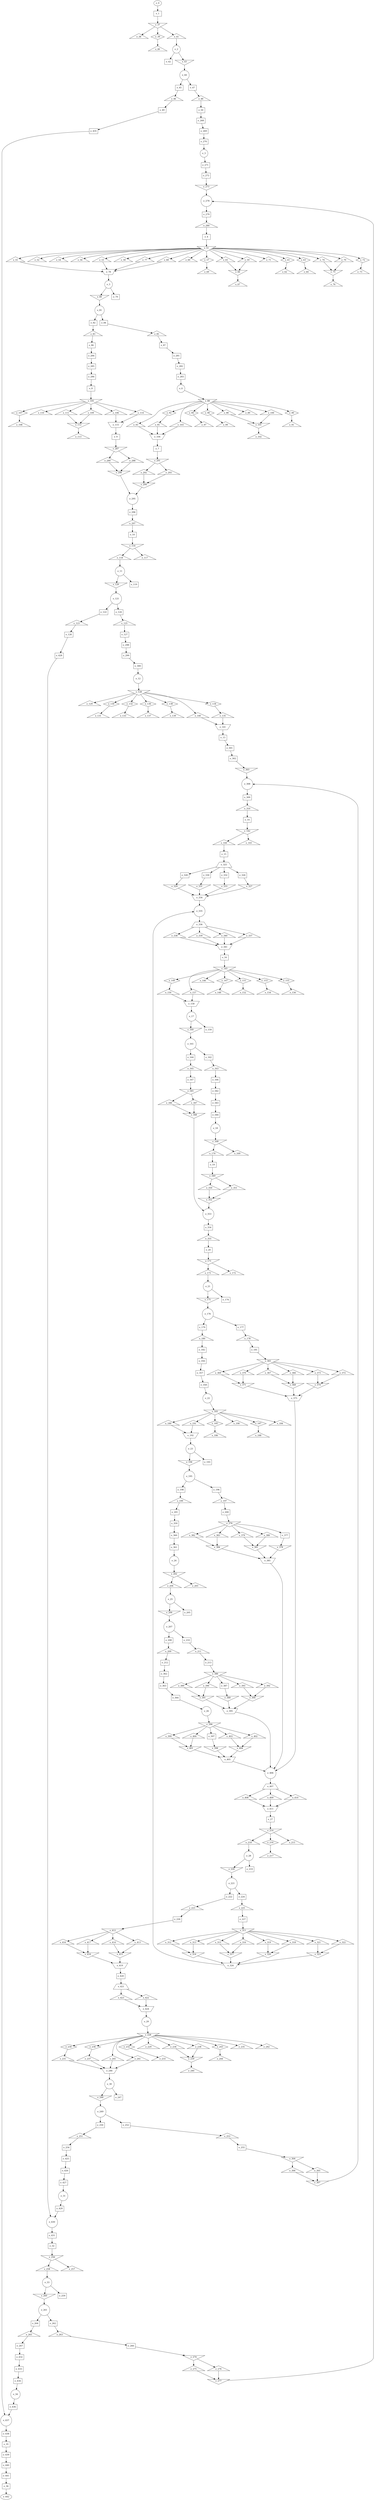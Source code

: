 digraph control_path {
  e_0: entry_node : n ;
  e_1 [shape = dot];
  e_2 [shape = circle];
  e_3 [shape = circle];
  e_4 [shape = dot];
  e_5 [shape = circle];
  e_6 [shape = circle];
  e_7 [shape = dot];
  e_8 [shape = dot];
  e_9 [shape = dot];
  e_10 [shape = dot];
  e_11 [shape = circle];
  e_12 [shape = circle];
  e_13 [shape = dot];
  e_14 [shape = dot];
  e_15 [shape = dot];
  e_16 [shape = dot];
  e_17 [shape = circle];
  e_18 [shape = circle];
  e_19 [shape = dot];
  e_20 [shape = dot];
  e_21 [shape = circle];
  e_22 [shape = circle];
  e_23 [shape = circle];
  e_24 [shape = circle];
  e_25 [shape = circle];
  e_26 [shape = circle];
  e_27 [shape = dot];
  e_28 [shape = circle];
  e_29 [shape = circle];
  e_30 [shape = circle];
  e_31 [shape = circle];
  e_32 [shape = dot];
  e_33 [shape = circle];
  e_34 [shape = circle];
  e_35 [shape = dot];
  e_36 [shape = dot];
  e_37 [shape = invtriangle];
  e_38 [shape = triangle];
  e_39 [shape = diamond];
  e_40 [shape = triangle];
  e_41 [shape = triangle];
  e_42 [shape = dot];
  e_43 [shape = invtriangle];
  e_44 [shape = circle];
  e_45 [shape = dot];
  e_46 [shape = triangle];
  e_47 [shape = dot];
  e_48 [shape = triangle];
  e_49 [shape = dot];
  e_50 [shape = dot];
  e_51 [shape = invtriangle];
  e_52 [shape = triangle];
  e_53 [shape = triangle];
  e_54 [shape = triangle];
  e_55 [shape = triangle];
  e_56 [shape = triangle];
  e_57 [shape = diamond];
  e_58 [shape = triangle];
  e_59 [shape = triangle];
  e_60 [shape = triangle];
  e_61 [shape = diamond];
  e_62 [shape = triangle];
  e_63 [shape = diamond];
  e_64 [shape = triangle];
  e_65 [shape = triangle];
  e_66 [shape = invtriangle];
  e_67 [shape = triangle];
  e_68 [shape = triangle];
  e_69 [shape = triangle];
  e_70 [shape = triangle];
  e_71 [shape = triangle];
  e_72 [shape = diamond];
  e_73 [shape = triangle];
  e_74 [shape = triangle];
  e_75 [shape = invtriangle];
  e_76 [shape = triangle];
  e_77 [shape = triangle];
  e_78 [shape = invtrapezium];
  e_79 [shape = dot];
  e_80 [shape = invtriangle];
  e_81 [shape = circle];
  e_82 [shape = dot];
  e_83 [shape = triangle];
  e_84 [shape = dot];
  e_85 [shape = triangle];
  e_86 [shape = dot];
  e_87 [shape = dot];
  e_88 [shape = invtriangle];
  e_89 [shape = triangle];
  e_90 [shape = diamond];
  e_91 [shape = triangle];
  e_92 [shape = diamond];
  e_93 [shape = triangle];
  e_94 [shape = diamond];
  e_95 [shape = triangle];
  e_96 [shape = diamond];
  e_97 [shape = triangle];
  e_98 [shape = triangle];
  e_99 [shape = triangle];
  e_100 [shape = triangle];
  e_101 [shape = invtriangle];
  e_102 [shape = triangle];
  e_103 [shape = triangle];
  e_104 [shape = invtrapezium];
  e_105 [shape = invtriangle];
  e_106 [shape = triangle];
  e_107 [shape = diamond];
  e_108 [shape = triangle];
  e_109 [shape = triangle];
  e_110 [shape = triangle];
  e_111 [shape = triangle];
  e_112 [shape = invtriangle];
  e_113 [shape = triangle];
  e_114 [shape = triangle];
  e_115 [shape = invtrapezium];
  e_116 [shape = invtriangle];
  e_117 [shape = triangle];
  e_118 [shape = triangle];
  e_119 [shape = dot];
  e_120 [shape = invtriangle];
  e_121 [shape = circle];
  e_122 [shape = dot];
  e_123 [shape = triangle];
  e_124 [shape = dot];
  e_125 [shape = triangle];
  e_126 [shape = dot];
  e_127 [shape = dot];
  e_128 [shape = invtriangle];
  e_129 [shape = triangle];
  e_130 [shape = diamond];
  e_131 [shape = triangle];
  e_132 [shape = diamond];
  e_133 [shape = triangle];
  e_134 [shape = diamond];
  e_135 [shape = triangle];
  e_136 [shape = diamond];
  e_137 [shape = triangle];
  e_138 [shape = diamond];
  e_139 [shape = triangle];
  e_140 [shape = triangle];
  e_141 [shape = invtrapezium];
  e_142 [shape = invtriangle];
  e_143 [shape = triangle];
  e_144 [shape = triangle];
  e_145 [shape = invtriangle];
  e_146 [shape = triangle];
  e_147 [shape = diamond];
  e_148 [shape = triangle];
  e_149 [shape = diamond];
  e_150 [shape = triangle];
  e_151 [shape = diamond];
  e_152 [shape = triangle];
  e_153 [shape = diamond];
  e_154 [shape = triangle];
  e_155 [shape = diamond];
  e_156 [shape = triangle];
  e_157 [shape = triangle];
  e_158 [shape = invtrapezium];
  e_159 [shape = dot];
  e_160 [shape = invtriangle];
  e_161 [shape = circle];
  e_162 [shape = dot];
  e_163 [shape = triangle];
  e_164 [shape = dot];
  e_165 [shape = triangle];
  e_166 [shape = dot];
  e_167 [shape = dot];
  e_168 [shape = invtriangle];
  e_169 [shape = triangle];
  e_170 [shape = triangle];
  e_171 [shape = invtriangle];
  e_172 [shape = triangle];
  e_173 [shape = triangle];
  e_174 [shape = dot];
  e_175 [shape = invtriangle];
  e_176 [shape = circle];
  e_177 [shape = dot];
  e_178 [shape = triangle];
  e_179 [shape = dot];
  e_180 [shape = triangle];
  e_181 [shape = dot];
  e_182 [shape = dot];
  e_183 [shape = invtriangle];
  e_184 [shape = triangle];
  e_185 [shape = diamond];
  e_186 [shape = triangle];
  e_187 [shape = diamond];
  e_188 [shape = triangle];
  e_189 [shape = triangle];
  e_190 [shape = triangle];
  e_191 [shape = triangle];
  e_192 [shape = invtrapezium];
  e_193 [shape = dot];
  e_194 [shape = invtriangle];
  e_195 [shape = circle];
  e_196 [shape = dot];
  e_197 [shape = triangle];
  e_198 [shape = dot];
  e_199 [shape = triangle];
  e_200 [shape = dot];
  e_201 [shape = dot];
  e_202 [shape = invtriangle];
  e_203 [shape = triangle];
  e_204 [shape = triangle];
  e_205 [shape = dot];
  e_206 [shape = invtriangle];
  e_207 [shape = circle];
  e_208 [shape = dot];
  e_209 [shape = triangle];
  e_210 [shape = dot];
  e_211 [shape = triangle];
  e_212 [shape = dot];
  e_213 [shape = dot];
  e_214 [shape = invtriangle];
  e_215 [shape = triangle];
  e_216 [shape = diamond];
  e_217 [shape = triangle];
  e_218 [shape = triangle];
  e_219 [shape = dot];
  e_220 [shape = invtriangle];
  e_221 [shape = circle];
  e_222 [shape = dot];
  e_223 [shape = triangle];
  e_224 [shape = dot];
  e_225 [shape = triangle];
  e_226 [shape = dot];
  e_227 [shape = dot];
  e_228 [shape = invtriangle];
  e_229 [shape = triangle];
  e_230 [shape = diamond];
  e_231 [shape = triangle];
  e_232 [shape = diamond];
  e_233 [shape = triangle];
  e_234 [shape = triangle];
  e_235 [shape = triangle];
  e_236 [shape = diamond];
  e_237 [shape = triangle];
  e_238 [shape = triangle];
  e_239 [shape = invtriangle];
  e_240 [shape = triangle];
  e_241 [shape = triangle];
  e_242 [shape = triangle];
  e_243 [shape = diamond];
  e_244 [shape = triangle];
  e_245 [shape = triangle];
  e_246 [shape = invtrapezium];
  e_247 [shape = dot];
  e_248 [shape = invtriangle];
  e_249 [shape = circle];
  e_250 [shape = dot];
  e_251 [shape = triangle];
  e_252 [shape = dot];
  e_253 [shape = triangle];
  e_254 [shape = dot];
  e_255 [shape = dot];
  e_256 [shape = invtriangle];
  e_257 [shape = triangle];
  e_258 [shape = triangle];
  e_259 [shape = dot];
  e_260 [shape = invtriangle];
  e_261 [shape = circle];
  e_262 [shape = dot];
  e_263 [shape = triangle];
  e_264 [shape = dot];
  e_265 [shape = triangle];
  e_266 [shape = dot];
  e_267 [shape = dot];
  e_268 [shape = dot];
  e_269 [shape = dot];
  e_270 [shape = dot];
  e_271 [shape = dot];
  e_272 [shape = dot];
  e_273 [shape = invtriangle];
  e_274 [shape = invtriangle];
  e_275 [shape = triangle];
  e_276 [shape = triangle];
  e_277 [shape = invtriangle];
  e_278 [shape = circle];
  e_279 [shape = dot];
  e_280 [shape = triangle];
  e_281 [shape = dot];
  e_282 [shape = dot];
  e_283 [shape = dot];
  e_284 [shape = dot];
  e_285 [shape = dot];
  e_286 [shape = dot];
  e_287 [shape = invtriangle];
  e_288 [shape = triangle];
  e_289 [shape = triangle];
  e_290 [shape = invtriangle];
  e_291 [shape = invtriangle];
  e_292 [shape = triangle];
  e_293 [shape = triangle];
  e_294 [shape = invtriangle];
  e_295 [shape = circle];
  e_296 [shape = dot];
  e_297 [shape = triangle];
  e_298 [shape = dot];
  e_299 [shape = dot];
  e_300 [shape = dot];
  e_301 [shape = dot];
  e_302 [shape = dot];
  e_303 [shape = invtriangle];
  e_304 [shape = invtriangle];
  e_305 [shape = triangle];
  e_306 [shape = triangle];
  e_307 [shape = invtriangle];
  e_308 [shape = circle];
  e_309 [shape = dot];
  e_310 [shape = triangle];
  e_311 [shape = invtriangle];
  e_312 [shape = triangle];
  e_313 [shape = triangle];
  e_314 [shape = invtriangle];
  e_315 [shape = triangle];
  e_316 [shape = triangle];
  e_317 [shape = invtriangle];
  e_318 [shape = triangle];
  e_319 [shape = triangle];
  e_320 [shape = invtriangle];
  e_321 [shape = triangle];
  e_322 [shape = triangle];
  e_323 [shape = invtriangle];
  e_324 [shape = invtrapezium];
  e_325 [shape = trapezium];
  e_326 [shape = dot];
  e_327 [shape = invtriangle];
  e_328 [shape = dot];
  e_329 [shape = invtriangle];
  e_330 [shape = dot];
  e_331 [shape = invtriangle];
  e_332 [shape = dot];
  e_333 [shape = invtriangle];
  e_334 [shape = invtrapezium];
  e_335 [shape = circle];
  e_336 [shape = trapezium];
  e_337 [shape = triangle];
  e_338 [shape = triangle];
  e_339 [shape = triangle];
  e_340 [shape = triangle];
  e_341 [shape = invtrapezium];
  e_342 [shape = dot];
  e_343 [shape = dot];
  e_344 [shape = dot];
  e_345 [shape = invtriangle];
  e_346 [shape = triangle];
  e_347 [shape = triangle];
  e_348 [shape = invtriangle];
  e_349 [shape = invtriangle];
  e_350 [shape = triangle];
  e_351 [shape = triangle];
  e_352 [shape = invtriangle];
  e_353 [shape = circle];
  e_354 [shape = dot];
  e_355 [shape = triangle];
  e_356 [shape = dot];
  e_357 [shape = dot];
  e_358 [shape = dot];
  e_359 [shape = dot];
  e_360 [shape = dot];
  e_361 [shape = dot];
  e_362 [shape = dot];
  e_363 [shape = dot];
  e_364 [shape = dot];
  e_365 [shape = invtriangle];
  e_366 [shape = triangle];
  e_367 [shape = triangle];
  e_368 [shape = invtriangle];
  e_369 [shape = triangle];
  e_370 [shape = triangle];
  e_371 [shape = invtriangle];
  e_372 [shape = triangle];
  e_373 [shape = triangle];
  e_374 [shape = invtriangle];
  e_375 [shape = invtrapezium];
  e_376 [shape = invtriangle];
  e_377 [shape = dot];
  e_378 [shape = invtriangle];
  e_379 [shape = triangle];
  e_380 [shape = triangle];
  e_381 [shape = invtriangle];
  e_382 [shape = triangle];
  e_383 [shape = triangle];
  e_384 [shape = invtriangle];
  e_385 [shape = invtrapezium];
  e_386 [shape = invtriangle];
  e_387 [shape = dot];
  e_388 [shape = invtriangle];
  e_389 [shape = triangle];
  e_390 [shape = triangle];
  e_391 [shape = invtriangle];
  e_392 [shape = triangle];
  e_393 [shape = triangle];
  e_394 [shape = invtriangle];
  e_395 [shape = invtrapezium];
  e_396 [shape = invtriangle];
  e_397 [shape = dot];
  e_398 [shape = invtriangle];
  e_399 [shape = triangle];
  e_400 [shape = triangle];
  e_401 [shape = invtriangle];
  e_402 [shape = triangle];
  e_403 [shape = triangle];
  e_404 [shape = invtriangle];
  e_405 [shape = invtrapezium];
  e_406 [shape = circle];
  e_407 [shape = trapezium];
  e_408 [shape = triangle];
  e_409 [shape = triangle];
  e_410 [shape = triangle];
  e_411 [shape = invtrapezium];
  e_412 [shape = invtriangle];
  e_413 [shape = triangle];
  e_414 [shape = triangle];
  e_415 [shape = invtriangle];
  e_416 [shape = triangle];
  e_417 [shape = triangle];
  e_418 [shape = invtriangle];
  e_419 [shape = invtrapezium];
  e_420 [shape = dot];
  e_421 [shape = trapezium];
  e_422 [shape = triangle];
  e_423 [shape = triangle];
  e_424 [shape = invtrapezium];
  e_425 [shape = dot];
  e_426 [shape = dot];
  e_427 [shape = dot];
  e_428 [shape = dot];
  e_429 [shape = dot];
  e_430 [shape = circle];
  e_431 [shape = dot];
  e_432 [shape = dot];
  e_433 [shape = dot];
  e_434 [shape = dot];
  e_435 [shape = dot];
  e_436 [shape = dot];
  e_437 [shape = circle];
  e_438 [shape = dot];
  e_439 [shape = dot];
  e_440 [shape = dot];
  e_441 [shape = dot];
  e_442: exit_node : s ;
  e_0 -> e_1;
  e_41 -> e_2;
  e_270 -> e_3;
  e_280 -> e_4;
  e_78 -> e_5;
  e_283 -> e_6;
  e_104 -> e_7;
  e_286 -> e_8;
  e_115 -> e_9;
  e_297 -> e_10;
  e_118 -> e_11;
  e_300 -> e_12;
  e_141 -> e_13;
  e_310 -> e_14;
  e_144 -> e_15;
  e_341 -> e_16;
  e_158 -> e_17;
  e_344 -> e_18;
  e_170 -> e_19;
  e_355 -> e_20;
  e_173 -> e_21;
  e_358 -> e_22;
  e_192 -> e_23;
  e_361 -> e_24;
  e_204 -> e_25;
  e_364 -> e_26;
  e_411 -> e_27;
  e_218 -> e_28;
  e_424 -> e_29;
  e_246 -> e_30;
  e_427 -> e_31;
  e_431 -> e_32;
  e_258 -> e_33;
  e_434 -> e_34;
  e_438 -> e_35;
  e_441 -> e_36;
  e_1 -> e_37;
  e_37 -> e_38;
  e_37 -> e_39;
  e_39 -> e_40;
  e_37 -> e_41;
  e_2 -> e_42;
  e_2 -> e_43;
  e_43 -> e_44;
  e_44 -> e_45;
  e_45 -> e_46;
  e_44 -> e_47;
  e_47 -> e_48;
  e_46 -> e_49;
  e_48 -> e_50;
  e_4 -> e_51;
  e_51 -> e_52;
  e_51 -> e_53;
  e_51 -> e_54;
  e_51 -> e_55;
  e_51 -> e_56;
  e_51 -> e_57;
  e_51 -> e_58;
  e_51 -> e_59;
  e_51 -> e_60;
  e_51 -> e_61;
  e_61 -> e_62;
  e_51 -> e_63;
  e_63 -> e_64;
  e_51 -> e_65;
  e_59 -> e_66;
  e_65 -> e_66;
  e_66 -> e_67;
  e_51 -> e_68;
  e_57 -> e_69;
  e_51 -> e_70;
  e_51 -> e_71;
  e_51 -> e_72;
  e_72 -> e_73;
  e_51 -> e_74;
  e_70 -> e_75;
  e_74 -> e_75;
  e_75 -> e_76;
  e_51 -> e_77;
  e_53 -> e_78;
  e_55 -> e_78;
  e_68 -> e_78;
  e_77 -> e_78;
  e_5 -> e_79;
  e_5 -> e_80;
  e_80 -> e_81;
  e_81 -> e_82;
  e_82 -> e_83;
  e_81 -> e_84;
  e_84 -> e_85;
  e_83 -> e_86;
  e_85 -> e_87;
  e_6 -> e_88;
  e_88 -> e_89;
  e_88 -> e_90;
  e_90 -> e_91;
  e_88 -> e_92;
  e_88 -> e_93;
  e_88 -> e_94;
  e_92 -> e_95;
  e_88 -> e_96;
  e_94 -> e_97;
  e_88 -> e_98;
  e_96 -> e_99;
  e_88 -> e_100;
  e_98 -> e_101;
  e_100 -> e_101;
  e_101 -> e_102;
  e_88 -> e_103;
  e_93 -> e_104;
  e_95 -> e_104;
  e_103 -> e_104;
  e_8 -> e_105;
  e_105 -> e_106;
  e_105 -> e_107;
  e_107 -> e_108;
  e_105 -> e_109;
  e_105 -> e_110;
  e_105 -> e_111;
  e_109 -> e_112;
  e_111 -> e_112;
  e_112 -> e_113;
  e_105 -> e_114;
  e_106 -> e_115;
  e_114 -> e_115;
  e_10 -> e_116;
  e_116 -> e_117;
  e_116 -> e_118;
  e_11 -> e_119;
  e_11 -> e_120;
  e_120 -> e_121;
  e_121 -> e_122;
  e_122 -> e_123;
  e_121 -> e_124;
  e_124 -> e_125;
  e_123 -> e_126;
  e_125 -> e_127;
  e_12 -> e_128;
  e_128 -> e_129;
  e_128 -> e_130;
  e_130 -> e_131;
  e_128 -> e_132;
  e_132 -> e_133;
  e_128 -> e_134;
  e_134 -> e_135;
  e_128 -> e_136;
  e_136 -> e_137;
  e_128 -> e_138;
  e_138 -> e_139;
  e_128 -> e_140;
  e_135 -> e_141;
  e_140 -> e_141;
  e_14 -> e_142;
  e_142 -> e_143;
  e_142 -> e_144;
  e_16 -> e_145;
  e_145 -> e_146;
  e_145 -> e_147;
  e_147 -> e_148;
  e_145 -> e_149;
  e_149 -> e_150;
  e_145 -> e_151;
  e_151 -> e_152;
  e_145 -> e_153;
  e_153 -> e_154;
  e_145 -> e_155;
  e_155 -> e_156;
  e_145 -> e_157;
  e_150 -> e_158;
  e_157 -> e_158;
  e_17 -> e_159;
  e_17 -> e_160;
  e_160 -> e_161;
  e_161 -> e_162;
  e_162 -> e_163;
  e_161 -> e_164;
  e_164 -> e_165;
  e_163 -> e_166;
  e_165 -> e_167;
  e_18 -> e_168;
  e_168 -> e_169;
  e_168 -> e_170;
  e_20 -> e_171;
  e_171 -> e_172;
  e_171 -> e_173;
  e_21 -> e_174;
  e_21 -> e_175;
  e_175 -> e_176;
  e_176 -> e_177;
  e_177 -> e_178;
  e_176 -> e_179;
  e_179 -> e_180;
  e_178 -> e_181;
  e_180 -> e_182;
  e_22 -> e_183;
  e_183 -> e_184;
  e_183 -> e_185;
  e_185 -> e_186;
  e_183 -> e_187;
  e_187 -> e_188;
  e_183 -> e_189;
  e_183 -> e_190;
  e_183 -> e_191;
  e_189 -> e_192;
  e_191 -> e_192;
  e_23 -> e_193;
  e_23 -> e_194;
  e_194 -> e_195;
  e_195 -> e_196;
  e_196 -> e_197;
  e_195 -> e_198;
  e_198 -> e_199;
  e_197 -> e_200;
  e_199 -> e_201;
  e_24 -> e_202;
  e_202 -> e_203;
  e_202 -> e_204;
  e_25 -> e_205;
  e_25 -> e_206;
  e_206 -> e_207;
  e_207 -> e_208;
  e_208 -> e_209;
  e_207 -> e_210;
  e_210 -> e_211;
  e_209 -> e_212;
  e_211 -> e_213;
  e_27 -> e_214;
  e_214 -> e_215;
  e_214 -> e_216;
  e_216 -> e_217;
  e_214 -> e_218;
  e_28 -> e_219;
  e_28 -> e_220;
  e_220 -> e_221;
  e_221 -> e_222;
  e_222 -> e_223;
  e_221 -> e_224;
  e_224 -> e_225;
  e_223 -> e_226;
  e_225 -> e_227;
  e_29 -> e_228;
  e_228 -> e_229;
  e_228 -> e_230;
  e_230 -> e_231;
  e_228 -> e_232;
  e_232 -> e_233;
  e_228 -> e_234;
  e_228 -> e_235;
  e_228 -> e_236;
  e_236 -> e_237;
  e_228 -> e_238;
  e_234 -> e_239;
  e_238 -> e_239;
  e_239 -> e_240;
  e_228 -> e_241;
  e_228 -> e_242;
  e_228 -> e_243;
  e_243 -> e_244;
  e_228 -> e_245;
  e_231 -> e_246;
  e_237 -> e_246;
  e_241 -> e_246;
  e_245 -> e_246;
  e_30 -> e_247;
  e_30 -> e_248;
  e_248 -> e_249;
  e_249 -> e_250;
  e_250 -> e_251;
  e_249 -> e_252;
  e_252 -> e_253;
  e_251 -> e_254;
  e_253 -> e_255;
  e_32 -> e_256;
  e_256 -> e_257;
  e_256 -> e_258;
  e_33 -> e_259;
  e_33 -> e_260;
  e_260 -> e_261;
  e_261 -> e_262;
  e_262 -> e_263;
  e_261 -> e_264;
  e_264 -> e_265;
  e_263 -> e_266;
  e_265 -> e_267;
  e_50 -> e_268;
  e_268 -> e_269;
  e_269 -> e_270;
  e_3 -> e_271;
  e_271 -> e_272;
  e_272 -> e_273;
  e_266 -> e_274;
  e_274 -> e_275;
  e_274 -> e_276;
  e_275 -> e_277;
  e_276 -> e_277;
  e_273 -> e_278;
  e_277 -> e_278;
  e_278 -> e_279;
  e_279 -> e_280;
  e_87 -> e_281;
  e_281 -> e_282;
  e_282 -> e_283;
  e_86 -> e_284;
  e_284 -> e_285;
  e_285 -> e_286;
  e_9 -> e_287;
  e_287 -> e_288;
  e_287 -> e_289;
  e_288 -> e_290;
  e_289 -> e_290;
  e_7 -> e_291;
  e_291 -> e_292;
  e_291 -> e_293;
  e_292 -> e_294;
  e_293 -> e_294;
  e_290 -> e_295;
  e_294 -> e_295;
  e_295 -> e_296;
  e_296 -> e_297;
  e_127 -> e_298;
  e_298 -> e_299;
  e_299 -> e_300;
  e_13 -> e_301;
  e_301 -> e_302;
  e_302 -> e_303;
  e_255 -> e_304;
  e_304 -> e_305;
  e_304 -> e_306;
  e_305 -> e_307;
  e_306 -> e_307;
  e_303 -> e_308;
  e_307 -> e_308;
  e_308 -> e_309;
  e_309 -> e_310;
  e_227 -> e_311;
  e_311 -> e_312;
  e_311 -> e_313;
  e_312 -> e_314;
  e_313 -> e_314;
  e_311 -> e_315;
  e_311 -> e_316;
  e_315 -> e_317;
  e_316 -> e_317;
  e_311 -> e_318;
  e_311 -> e_319;
  e_318 -> e_320;
  e_319 -> e_320;
  e_311 -> e_321;
  e_311 -> e_322;
  e_321 -> e_323;
  e_322 -> e_323;
  e_314 -> e_324;
  e_317 -> e_324;
  e_320 -> e_324;
  e_323 -> e_324;
  e_15 -> e_325;
  e_325 -> e_326;
  e_326 -> e_327;
  e_325 -> e_328;
  e_328 -> e_329;
  e_325 -> e_330;
  e_330 -> e_331;
  e_325 -> e_332;
  e_332 -> e_333;
  e_327 -> e_334;
  e_329 -> e_334;
  e_331 -> e_334;
  e_333 -> e_334;
  e_324 -> e_335;
  e_334 -> e_335;
  e_335 -> e_336;
  e_336 -> e_337;
  e_336 -> e_338;
  e_336 -> e_339;
  e_336 -> e_340;
  e_337 -> e_341;
  e_338 -> e_341;
  e_339 -> e_341;
  e_340 -> e_341;
  e_166 -> e_342;
  e_342 -> e_343;
  e_343 -> e_344;
  e_167 -> e_345;
  e_345 -> e_346;
  e_345 -> e_347;
  e_346 -> e_348;
  e_347 -> e_348;
  e_19 -> e_349;
  e_349 -> e_350;
  e_349 -> e_351;
  e_350 -> e_352;
  e_351 -> e_352;
  e_348 -> e_353;
  e_352 -> e_353;
  e_353 -> e_354;
  e_354 -> e_355;
  e_182 -> e_356;
  e_356 -> e_357;
  e_357 -> e_358;
  e_201 -> e_359;
  e_359 -> e_360;
  e_360 -> e_361;
  e_212 -> e_362;
  e_362 -> e_363;
  e_363 -> e_364;
  e_181 -> e_365;
  e_365 -> e_366;
  e_365 -> e_367;
  e_366 -> e_368;
  e_367 -> e_368;
  e_365 -> e_369;
  e_365 -> e_370;
  e_369 -> e_371;
  e_370 -> e_371;
  e_365 -> e_372;
  e_365 -> e_373;
  e_372 -> e_374;
  e_373 -> e_374;
  e_368 -> e_375;
  e_371 -> e_375;
  e_374 -> e_375;
  e_200 -> e_376;
  e_376 -> e_377;
  e_377 -> e_378;
  e_376 -> e_379;
  e_376 -> e_380;
  e_379 -> e_381;
  e_380 -> e_381;
  e_376 -> e_382;
  e_376 -> e_383;
  e_382 -> e_384;
  e_383 -> e_384;
  e_378 -> e_385;
  e_381 -> e_385;
  e_384 -> e_385;
  e_213 -> e_386;
  e_386 -> e_387;
  e_387 -> e_388;
  e_386 -> e_389;
  e_386 -> e_390;
  e_389 -> e_391;
  e_390 -> e_391;
  e_386 -> e_392;
  e_386 -> e_393;
  e_392 -> e_394;
  e_393 -> e_394;
  e_388 -> e_395;
  e_391 -> e_395;
  e_394 -> e_395;
  e_26 -> e_396;
  e_396 -> e_397;
  e_397 -> e_398;
  e_396 -> e_399;
  e_396 -> e_400;
  e_399 -> e_401;
  e_400 -> e_401;
  e_396 -> e_402;
  e_396 -> e_403;
  e_402 -> e_404;
  e_403 -> e_404;
  e_398 -> e_405;
  e_401 -> e_405;
  e_404 -> e_405;
  e_375 -> e_406;
  e_385 -> e_406;
  e_395 -> e_406;
  e_405 -> e_406;
  e_406 -> e_407;
  e_407 -> e_408;
  e_407 -> e_409;
  e_407 -> e_410;
  e_408 -> e_411;
  e_409 -> e_411;
  e_410 -> e_411;
  e_226 -> e_412;
  e_412 -> e_413;
  e_412 -> e_414;
  e_413 -> e_415;
  e_414 -> e_415;
  e_412 -> e_416;
  e_412 -> e_417;
  e_416 -> e_418;
  e_417 -> e_418;
  e_415 -> e_419;
  e_418 -> e_419;
  e_419 -> e_420;
  e_420 -> e_421;
  e_421 -> e_422;
  e_421 -> e_423;
  e_422 -> e_424;
  e_423 -> e_424;
  e_254 -> e_425;
  e_425 -> e_426;
  e_426 -> e_427;
  e_126 -> e_428;
  e_31 -> e_429;
  e_428 -> e_430;
  e_429 -> e_430;
  e_430 -> e_431;
  e_267 -> e_432;
  e_432 -> e_433;
  e_433 -> e_434;
  e_49 -> e_435;
  e_34 -> e_436;
  e_435 -> e_437;
  e_436 -> e_437;
  e_437 -> e_438;
  e_35 -> e_439;
  e_439 -> e_440;
  e_440 -> e_441;
  e_36 -> e_442;
}
